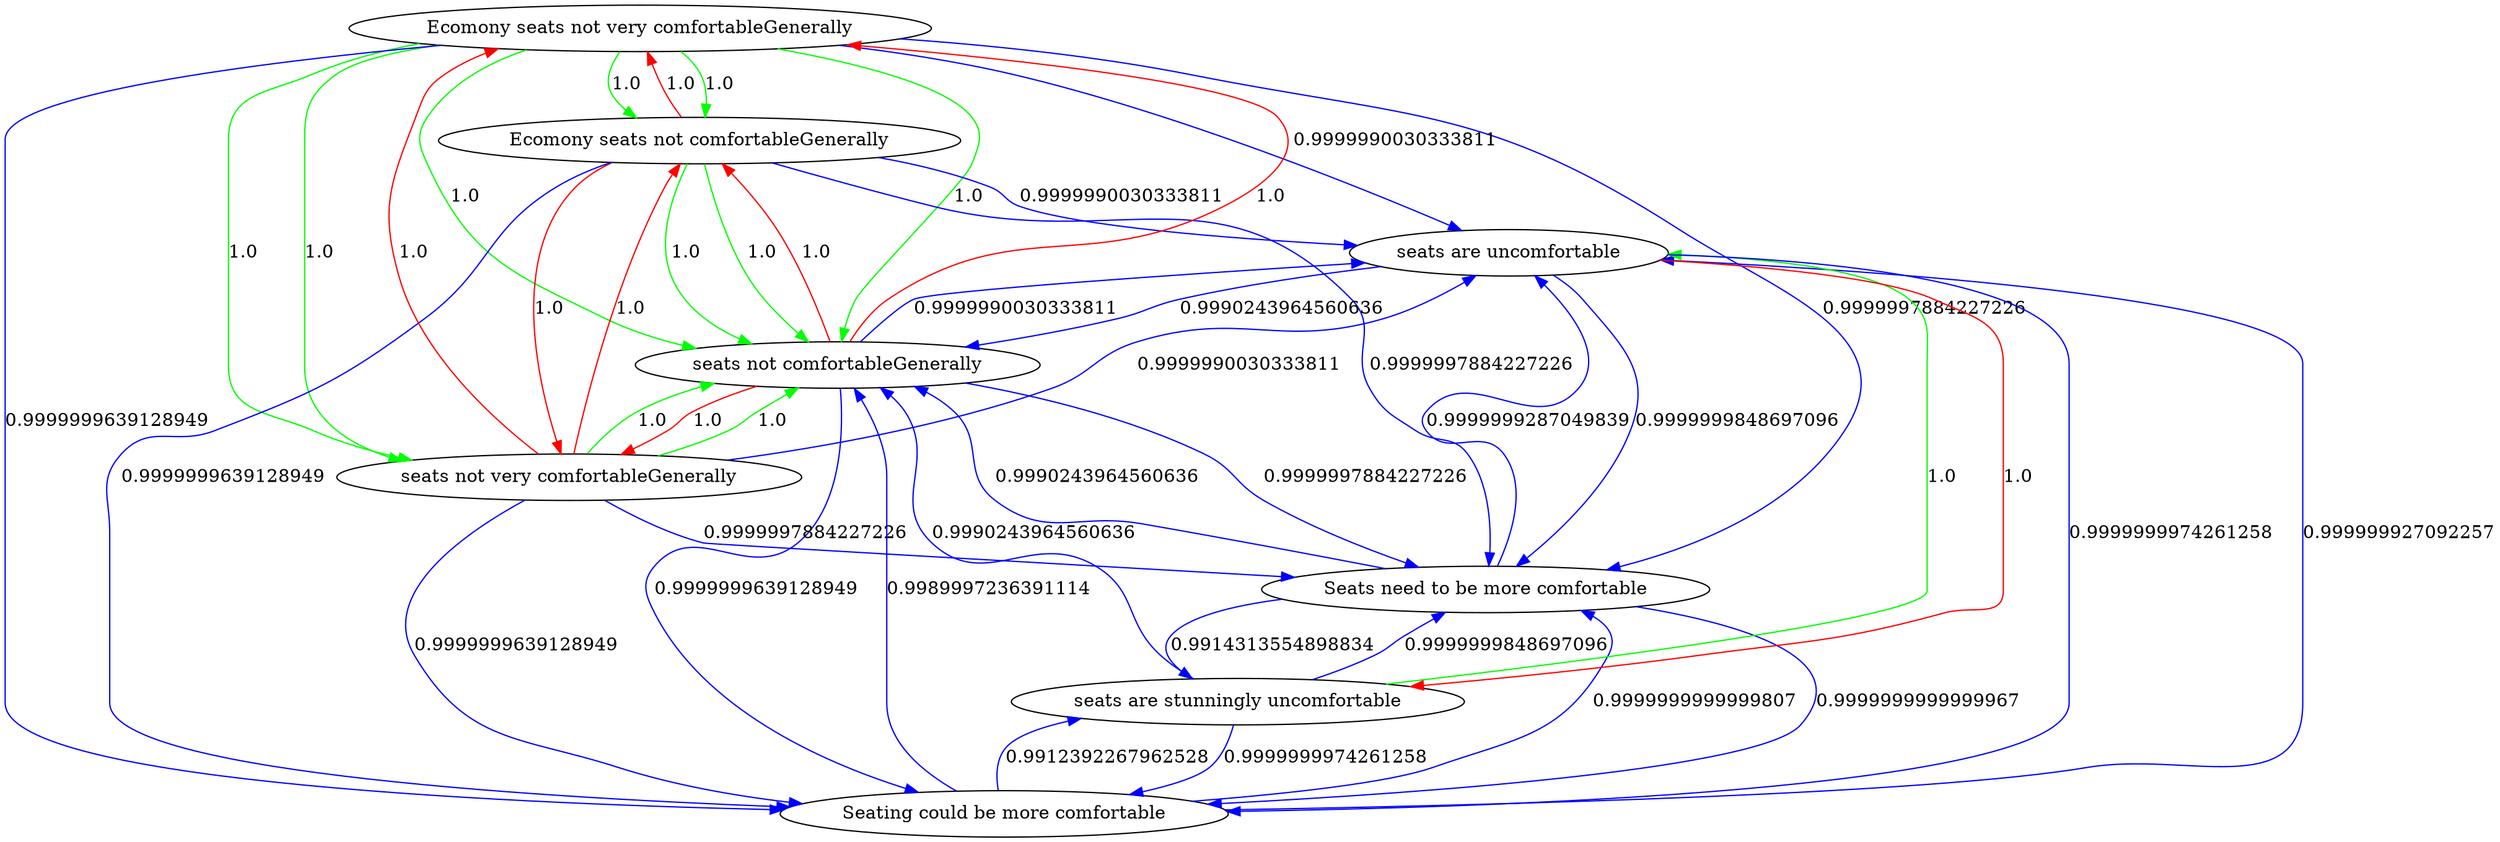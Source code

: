 digraph rawGraph {
"Ecomony seats not very comfortableGenerally";"Ecomony seats not comfortableGenerally";"seats not comfortableGenerally";"seats not very comfortableGenerally";"Seating could be more comfortable";"Seats need to be more comfortable";"seats are stunningly uncomfortable";"seats are uncomfortable";"Ecomony seats not very comfortableGenerally" -> "Ecomony seats not comfortableGenerally" [label=1.0] [color=green]
"Ecomony seats not comfortableGenerally" -> "seats not comfortableGenerally" [label=1.0] [color=green]
"Ecomony seats not very comfortableGenerally" -> "seats not very comfortableGenerally" [label=1.0] [color=green]
"seats not very comfortableGenerally" -> "seats not comfortableGenerally" [label=1.0] [color=green]
"Ecomony seats not very comfortableGenerally" -> "seats not comfortableGenerally" [label=1.0] [color=green]
"Ecomony seats not very comfortableGenerally" -> "Ecomony seats not comfortableGenerally" [label=1.0] [color=green]
"Ecomony seats not comfortableGenerally" -> "seats not comfortableGenerally" [label=1.0] [color=green]
"Ecomony seats not very comfortableGenerally" -> "seats not very comfortableGenerally" [label=1.0] [color=green]
"seats not very comfortableGenerally" -> "seats not comfortableGenerally" [label=1.0] [color=green]
"Ecomony seats not very comfortableGenerally" -> "seats not comfortableGenerally" [label=1.0] [color=green]
"Ecomony seats not comfortableGenerally" -> "Ecomony seats not very comfortableGenerally" [label=1.0] [color=red]
"Ecomony seats not comfortableGenerally" -> "seats not very comfortableGenerally" [label=1.0] [color=red]
"seats not comfortableGenerally" -> "Ecomony seats not very comfortableGenerally" [label=1.0] [color=red]
"seats not comfortableGenerally" -> "Ecomony seats not comfortableGenerally" [label=1.0] [color=red]
"seats not comfortableGenerally" -> "seats not very comfortableGenerally" [label=1.0] [color=red]
"seats not very comfortableGenerally" -> "Ecomony seats not very comfortableGenerally" [label=1.0] [color=red]
"seats not very comfortableGenerally" -> "Ecomony seats not comfortableGenerally" [label=1.0] [color=red]
"Ecomony seats not very comfortableGenerally" -> "Seating could be more comfortable" [label=0.9999999639128949] [color=blue]
"Ecomony seats not comfortableGenerally" -> "Seating could be more comfortable" [label=0.9999999639128949] [color=blue]
"seats not comfortableGenerally" -> "Seating could be more comfortable" [label=0.9999999639128949] [color=blue]
"seats not very comfortableGenerally" -> "Seating could be more comfortable" [label=0.9999999639128949] [color=blue]
"Seating could be more comfortable" -> "seats not comfortableGenerally" [label=0.9989997236391114] [color=blue]
"Ecomony seats not very comfortableGenerally" -> "Seats need to be more comfortable" [label=0.9999997884227226] [color=blue]
"Ecomony seats not comfortableGenerally" -> "Seats need to be more comfortable" [label=0.9999997884227226] [color=blue]
"seats not comfortableGenerally" -> "Seats need to be more comfortable" [label=0.9999997884227226] [color=blue]
"seats not very comfortableGenerally" -> "Seats need to be more comfortable" [label=0.9999997884227226] [color=blue]
"Seating could be more comfortable" -> "Seats need to be more comfortable" [label=0.9999999999999807] [color=blue]
"Seats need to be more comfortable" -> "seats not comfortableGenerally" [label=0.9990243964560636] [color=blue]
"Seats need to be more comfortable" -> "Seating could be more comfortable" [label=0.9999999999999967] [color=blue]
"seats are stunningly uncomfortable" -> "seats are uncomfortable" [label=1.0] [color=green]
"seats are uncomfortable" -> "seats are stunningly uncomfortable" [label=1.0] [color=red]
"Ecomony seats not very comfortableGenerally" -> "seats are uncomfortable" [label=0.9999990030333811] [color=blue]
"Ecomony seats not comfortableGenerally" -> "seats are uncomfortable" [label=0.9999990030333811] [color=blue]
"seats not comfortableGenerally" -> "seats are uncomfortable" [label=0.9999990030333811] [color=blue]
"seats not very comfortableGenerally" -> "seats are uncomfortable" [label=0.9999990030333811] [color=blue]
"Seating could be more comfortable" -> "seats are stunningly uncomfortable" [label=0.9912392267962528] [color=blue]
"Seating could be more comfortable" -> "seats are uncomfortable" [label=0.999999927092257] [color=blue]
"Seats need to be more comfortable" -> "seats are stunningly uncomfortable" [label=0.9914313554898834] [color=blue]
"Seats need to be more comfortable" -> "seats are uncomfortable" [label=0.9999999287049839] [color=blue]
"seats are stunningly uncomfortable" -> "seats not comfortableGenerally" [label=0.9990243964560636] [color=blue]
"seats are stunningly uncomfortable" -> "Seating could be more comfortable" [label=0.9999999974261258] [color=blue]
"seats are stunningly uncomfortable" -> "Seats need to be more comfortable" [label=0.9999999848697096] [color=blue]
"seats are uncomfortable" -> "seats not comfortableGenerally" [label=0.9990243964560636] [color=blue]
"seats are uncomfortable" -> "Seating could be more comfortable" [label=0.9999999974261258] [color=blue]
"seats are uncomfortable" -> "Seats need to be more comfortable" [label=0.9999999848697096] [color=blue]
}
